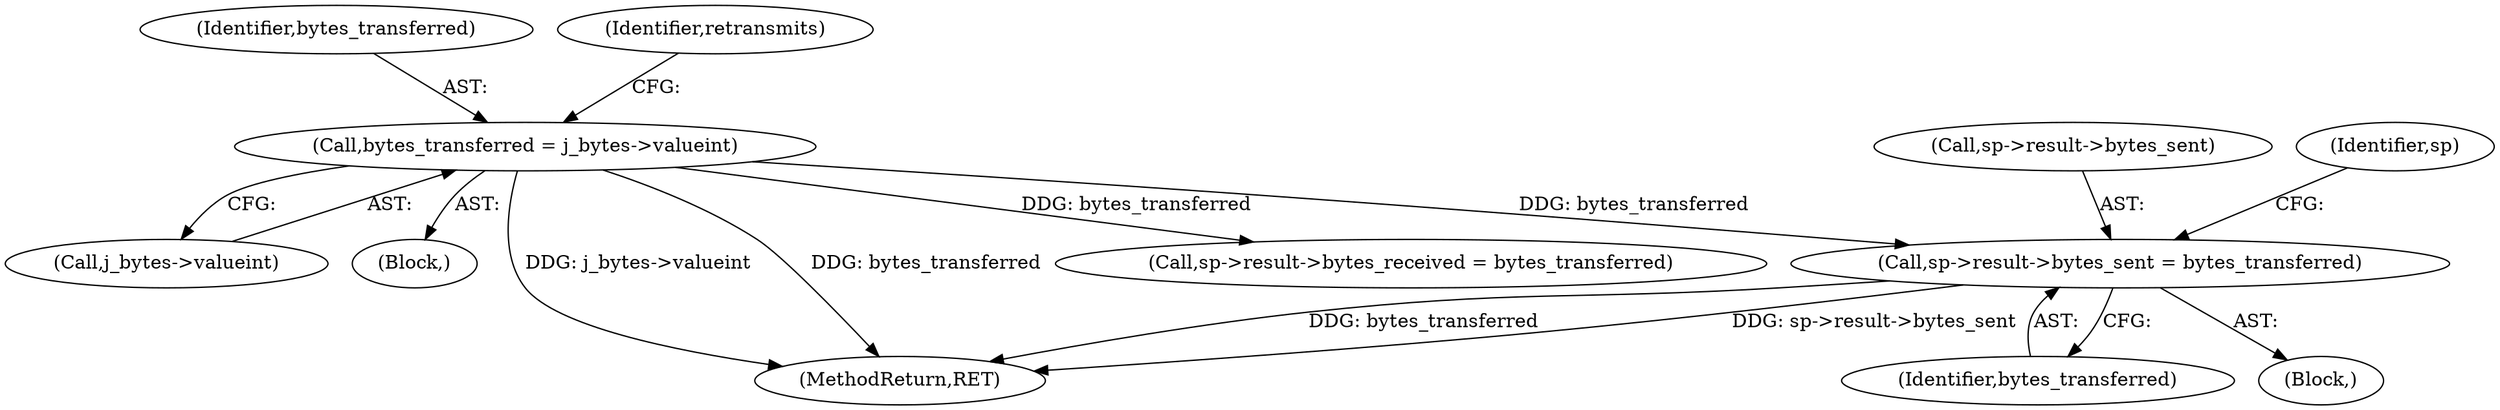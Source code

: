 digraph "0_iperf_91f2fa59e8ed80dfbf400add0164ee0e508e412a_48@pointer" {
"1000447" [label="(Call,sp->result->bytes_sent = bytes_transferred)"];
"1000372" [label="(Call,bytes_transferred = j_bytes->valueint)"];
"1000372" [label="(Call,bytes_transferred = j_bytes->valueint)"];
"1000448" [label="(Call,sp->result->bytes_sent)"];
"1000373" [label="(Identifier,bytes_transferred)"];
"1000438" [label="(Call,sp->result->bytes_received = bytes_transferred)"];
"1000510" [label="(MethodReturn,RET)"];
"1000447" [label="(Call,sp->result->bytes_sent = bytes_transferred)"];
"1000374" [label="(Call,j_bytes->valueint)"];
"1000453" [label="(Identifier,bytes_transferred)"];
"1000366" [label="(Block,)"];
"1000457" [label="(Identifier,sp)"];
"1000378" [label="(Identifier,retransmits)"];
"1000446" [label="(Block,)"];
"1000447" -> "1000446"  [label="AST: "];
"1000447" -> "1000453"  [label="CFG: "];
"1000448" -> "1000447"  [label="AST: "];
"1000453" -> "1000447"  [label="AST: "];
"1000457" -> "1000447"  [label="CFG: "];
"1000447" -> "1000510"  [label="DDG: bytes_transferred"];
"1000447" -> "1000510"  [label="DDG: sp->result->bytes_sent"];
"1000372" -> "1000447"  [label="DDG: bytes_transferred"];
"1000372" -> "1000366"  [label="AST: "];
"1000372" -> "1000374"  [label="CFG: "];
"1000373" -> "1000372"  [label="AST: "];
"1000374" -> "1000372"  [label="AST: "];
"1000378" -> "1000372"  [label="CFG: "];
"1000372" -> "1000510"  [label="DDG: bytes_transferred"];
"1000372" -> "1000510"  [label="DDG: j_bytes->valueint"];
"1000372" -> "1000438"  [label="DDG: bytes_transferred"];
}
